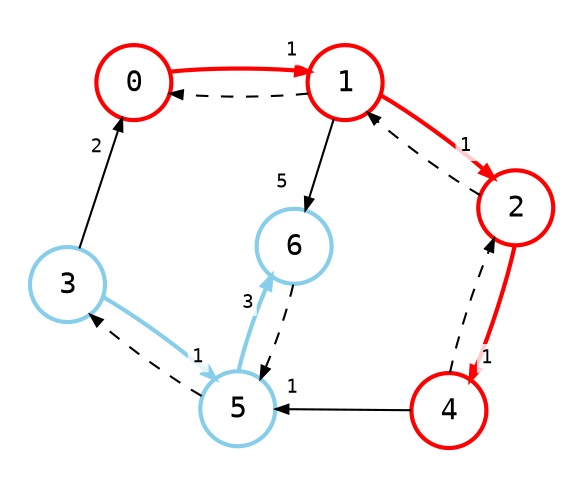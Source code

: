 digraph {
    node [shape=circle, fontname="monospace", style=bold; fixedsize=true, width="0.5"];
    edge [arrowsize=0.6, fontname="monospace", fontsize=9];
    layout=neato;
    scale=1.2;
    maxiter=100000;
    mode="sgd";
    normalize=true;
    pad=0.2;

    0, 1, 2, 4 [color=red];
    3, 5, 6 [color=skyblue];

    0 [
        label=<
            <table border="0">
                <tr>
                    <td>0</td>
                </tr>
            </table>
        >;
        color=red;
        style=bold
    ];

    1 [
        label=<
            <table border="0">
                <tr>
                    <td>1</td>
                </tr>
            </table>
        >;
        color=red;
        style=bold
    ];

    2 [
        label=<
            <table border="0">
                <tr>
                    <td>2</td>
                </tr>
            </table>
        >;
    ];

    3 [
        label=<
            <table border="0">
                <tr>
                    <td>3</td>
                </tr>
            </table>
        >;
    ];

    4 [
        label=<
            <table border="0">
                <tr>
                    <td>4</td>
                </tr>
            </table>
        >;
    ];

    5 [
        label=<
            <table border="0">
                <tr>
                    <td>5</td>
                </tr>
            </table>
        >;
    ];

    6 [
        label=<
            <table border="0">
                <tr>
                    <td>6</td>
                </tr>
            </table>
        >;
    ];

    0 -> 1 [
        color=red,
        style=bold,
        headlabel=<
            <table border="0" cellpadding="2" cellspacing="3">
                <tr>
                    <td bgcolor="#ffffffcc">1</td>
                </tr>
            </table>
        >,
    ];

    1 -> 2 [
        style=bold, 
        color=red, 
        headlabel=<
            <table border="0" cellpadding="2" cellspacing="8">
                <tr>
                    <td bgcolor="#ffffffcc">1</td>
                </tr>
            </table>
        >,
    ];

    1 -> 6 [
        color="#bbb",
        fontcolor="#bbb",
        headlabel=<
            <table border="0" cellpadding="0" cellspacing="8">
                <tr>
                    <td bgcolor="#ffffffcc">5</td>
                </tr>
            </table>
        >,
    ];

    2 -> 4 [
        style=bold, 
        color=red, 
        headlabel=<
            <table border="0" cellpadding="2" cellspacing="3">
                <tr>
                    <td bgcolor="#ffffffcc">1</td>
                </tr>
            </table>
        >,
    ];

    3 -> 0 [
        color="#bbb",
        fontcolor="#bbb",
        headlabel=<
            <table border="0" cellpadding="1" cellspacing="8">
                <tr>
                    <td bgcolor="#ffffffcc">2</td>
                </tr>
            </table>
        >,
    ];

    4 -> 5 [
        color="#bbb",
        fontcolor="#bbb",
        headlabel=<
            <table border="0" cellpadding="2" cellspacing="3">
                <tr>
                    <td bgcolor="#ffffffcc">1</td>
                </tr>
            </table>
        >,
    ];

    3 -> 5 [
        style=bold, 
        color=skyblue, 
        headlabel=<
            <table border="0" cellpadding="2" cellspacing="3">
                <tr>
                    <td bgcolor="#ffffffcc">1</td>
                </tr>
            </table>
        >,
    ];

    5 -> 6 [
        style=bold, 
        color=skyblue, 
        headlabel=<
            <table border="0" cellpadding="1" cellspacing="7">
                <tr>
                    <td bgcolor="#ffffffcc">3</td>
                </tr>
            </table>
        >,
    ];

    1 -> 0 [
        style=dashed;
    ];

    2 -> 1 [
        style=dashed;
    ];

    4 -> 2 [
        style=dashed;
    ];

    5 -> 3 [
        style=dashed;
    ];

    6 -> 5 [
        style=dashed;
    ];
}